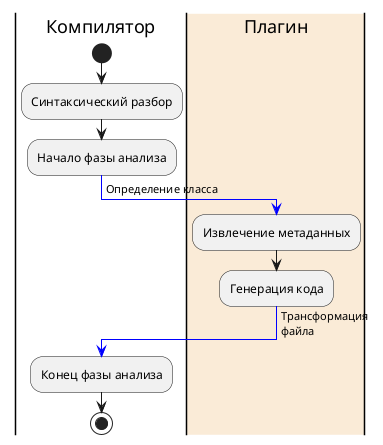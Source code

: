@startuml

|Компилятор|
start
:Синтаксический разбор;
:Начало фазы анализа;
 -[#blue]-> Определение класса;
|#AntiqueWhite|Плагин|
:Извлечение метаданных;
:Генерация кода;
 -[#blue]-> Трансформация
файла;
|Компилятор|
:Конец фазы анализа;
stop

@enduml


